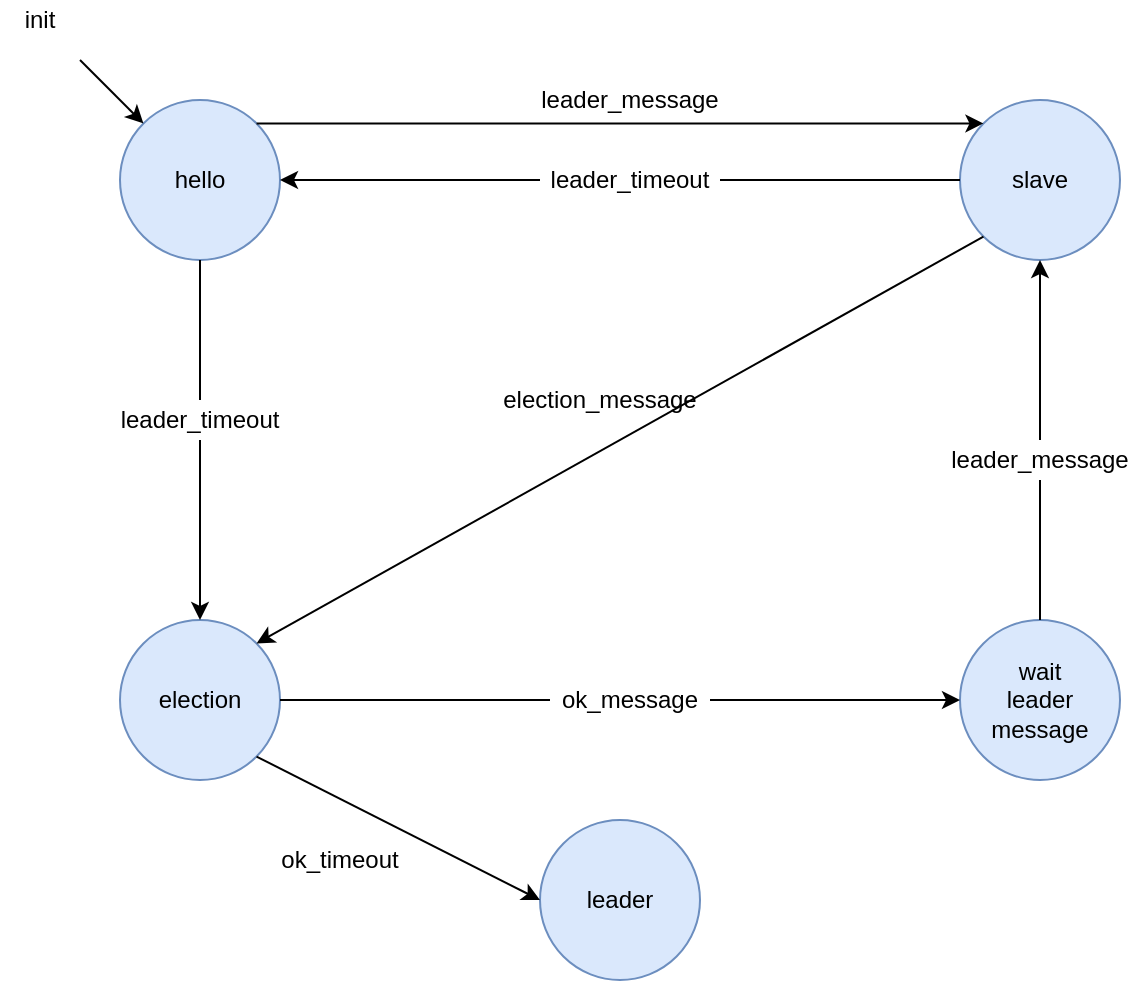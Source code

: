 <mxfile version="14.5.10" type="device"><diagram id="hb4pIpMCSfo80bjbGFVh" name="Page-1"><mxGraphModel dx="1697" dy="919" grid="1" gridSize="10" guides="1" tooltips="1" connect="1" arrows="1" fold="1" page="1" pageScale="1" pageWidth="827" pageHeight="1169" math="0" shadow="0"><root><mxCell id="0"/><mxCell id="1" parent="0"/><mxCell id="S1_MByikhRyBXJuIDVWp-2" value="hello" style="ellipse;whiteSpace=wrap;html=1;aspect=fixed;fillColor=#dae8fc;strokeColor=#6c8ebf;" vertex="1" parent="1"><mxGeometry x="120" y="80" width="80" height="80" as="geometry"/></mxCell><mxCell id="S1_MByikhRyBXJuIDVWp-3" value="election" style="ellipse;whiteSpace=wrap;html=1;aspect=fixed;fillColor=#dae8fc;strokeColor=#6c8ebf;" vertex="1" parent="1"><mxGeometry x="120" y="340" width="80" height="80" as="geometry"/></mxCell><mxCell id="S1_MByikhRyBXJuIDVWp-4" value="slave" style="ellipse;whiteSpace=wrap;html=1;aspect=fixed;fillColor=#dae8fc;strokeColor=#6c8ebf;" vertex="1" parent="1"><mxGeometry x="540" y="80" width="80" height="80" as="geometry"/></mxCell><mxCell id="S1_MByikhRyBXJuIDVWp-5" value="wait&lt;br&gt;leader&lt;br&gt;message" style="ellipse;whiteSpace=wrap;html=1;aspect=fixed;fillColor=#dae8fc;strokeColor=#6c8ebf;" vertex="1" parent="1"><mxGeometry x="540" y="340" width="80" height="80" as="geometry"/></mxCell><mxCell id="S1_MByikhRyBXJuIDVWp-6" value="leader" style="ellipse;whiteSpace=wrap;html=1;aspect=fixed;fillColor=#dae8fc;strokeColor=#6c8ebf;" vertex="1" parent="1"><mxGeometry x="330" y="440" width="80" height="80" as="geometry"/></mxCell><mxCell id="S1_MByikhRyBXJuIDVWp-9" value="" style="endArrow=classic;html=1;exitX=1;exitY=0;exitDx=0;exitDy=0;entryX=0;entryY=0;entryDx=0;entryDy=0;" edge="1" parent="1" source="S1_MByikhRyBXJuIDVWp-2" target="S1_MByikhRyBXJuIDVWp-4"><mxGeometry width="50" height="50" relative="1" as="geometry"><mxPoint x="390" y="380" as="sourcePoint"/><mxPoint x="440" y="330" as="targetPoint"/></mxGeometry></mxCell><mxCell id="S1_MByikhRyBXJuIDVWp-10" value="" style="endArrow=classic;html=1;entryX=1;entryY=0.5;entryDx=0;entryDy=0;exitX=0;exitY=0.5;exitDx=0;exitDy=0;startArrow=none;" edge="1" parent="1" source="S1_MByikhRyBXJuIDVWp-19" target="S1_MByikhRyBXJuIDVWp-2"><mxGeometry width="50" height="50" relative="1" as="geometry"><mxPoint x="390" y="380" as="sourcePoint"/><mxPoint x="440" y="330" as="targetPoint"/></mxGeometry></mxCell><mxCell id="S1_MByikhRyBXJuIDVWp-11" value="" style="endArrow=classic;html=1;entryX=0;entryY=0;entryDx=0;entryDy=0;" edge="1" parent="1" target="S1_MByikhRyBXJuIDVWp-2"><mxGeometry width="50" height="50" relative="1" as="geometry"><mxPoint x="100" y="60" as="sourcePoint"/><mxPoint x="440" y="330" as="targetPoint"/></mxGeometry></mxCell><mxCell id="S1_MByikhRyBXJuIDVWp-12" value="" style="endArrow=classic;html=1;entryX=0.5;entryY=1;entryDx=0;entryDy=0;exitX=0.5;exitY=0;exitDx=0;exitDy=0;startArrow=none;" edge="1" parent="1" source="S1_MByikhRyBXJuIDVWp-26" target="S1_MByikhRyBXJuIDVWp-4"><mxGeometry width="50" height="50" relative="1" as="geometry"><mxPoint x="390" y="380" as="sourcePoint"/><mxPoint x="440" y="330" as="targetPoint"/></mxGeometry></mxCell><mxCell id="S1_MByikhRyBXJuIDVWp-13" value="" style="endArrow=classic;html=1;entryX=0.5;entryY=0;entryDx=0;entryDy=0;exitX=0.5;exitY=1;exitDx=0;exitDy=0;startArrow=none;" edge="1" parent="1" source="S1_MByikhRyBXJuIDVWp-18" target="S1_MByikhRyBXJuIDVWp-3"><mxGeometry width="50" height="50" relative="1" as="geometry"><mxPoint x="390" y="380" as="sourcePoint"/><mxPoint x="440" y="330" as="targetPoint"/></mxGeometry></mxCell><mxCell id="S1_MByikhRyBXJuIDVWp-14" value="" style="endArrow=classic;html=1;exitX=0;exitY=1;exitDx=0;exitDy=0;entryX=1;entryY=0;entryDx=0;entryDy=0;" edge="1" parent="1" source="S1_MByikhRyBXJuIDVWp-4" target="S1_MByikhRyBXJuIDVWp-3"><mxGeometry width="50" height="50" relative="1" as="geometry"><mxPoint x="390" y="380" as="sourcePoint"/><mxPoint x="440" y="330" as="targetPoint"/></mxGeometry></mxCell><mxCell id="S1_MByikhRyBXJuIDVWp-15" value="" style="endArrow=classic;html=1;exitX=1;exitY=0.5;exitDx=0;exitDy=0;entryX=0;entryY=0.5;entryDx=0;entryDy=0;startArrow=none;" edge="1" parent="1" source="S1_MByikhRyBXJuIDVWp-34" target="S1_MByikhRyBXJuIDVWp-5"><mxGeometry width="50" height="50" relative="1" as="geometry"><mxPoint x="390" y="380" as="sourcePoint"/><mxPoint x="440" y="330" as="targetPoint"/></mxGeometry></mxCell><mxCell id="S1_MByikhRyBXJuIDVWp-16" value="" style="endArrow=classic;html=1;exitX=1;exitY=1;exitDx=0;exitDy=0;entryX=0;entryY=0.5;entryDx=0;entryDy=0;" edge="1" parent="1" source="S1_MByikhRyBXJuIDVWp-3" target="S1_MByikhRyBXJuIDVWp-6"><mxGeometry width="50" height="50" relative="1" as="geometry"><mxPoint x="390" y="380" as="sourcePoint"/><mxPoint x="440" y="330" as="targetPoint"/></mxGeometry></mxCell><mxCell id="S1_MByikhRyBXJuIDVWp-17" value="init" style="text;html=1;strokeColor=none;fillColor=none;align=center;verticalAlign=middle;whiteSpace=wrap;rounded=0;" vertex="1" parent="1"><mxGeometry x="60" y="30" width="40" height="20" as="geometry"/></mxCell><mxCell id="S1_MByikhRyBXJuIDVWp-18" value="leader_timeout" style="text;html=1;strokeColor=none;fillColor=none;align=center;verticalAlign=middle;whiteSpace=wrap;rounded=0;" vertex="1" parent="1"><mxGeometry x="140" y="230" width="40" height="20" as="geometry"/></mxCell><mxCell id="S1_MByikhRyBXJuIDVWp-22" value="" style="endArrow=none;html=1;entryX=0.5;entryY=0;entryDx=0;entryDy=0;exitX=0.5;exitY=1;exitDx=0;exitDy=0;" edge="1" parent="1" source="S1_MByikhRyBXJuIDVWp-2" target="S1_MByikhRyBXJuIDVWp-18"><mxGeometry width="50" height="50" relative="1" as="geometry"><mxPoint x="160" y="160" as="sourcePoint"/><mxPoint x="160" y="340" as="targetPoint"/></mxGeometry></mxCell><mxCell id="S1_MByikhRyBXJuIDVWp-19" value="leader_timeout" style="text;html=1;strokeColor=none;fillColor=none;align=center;verticalAlign=middle;whiteSpace=wrap;rounded=0;" vertex="1" parent="1"><mxGeometry x="330" y="110" width="90" height="20" as="geometry"/></mxCell><mxCell id="S1_MByikhRyBXJuIDVWp-24" value="" style="endArrow=none;html=1;entryX=1;entryY=0.5;entryDx=0;entryDy=0;exitX=0;exitY=0.5;exitDx=0;exitDy=0;" edge="1" parent="1" source="S1_MByikhRyBXJuIDVWp-4" target="S1_MByikhRyBXJuIDVWp-19"><mxGeometry width="50" height="50" relative="1" as="geometry"><mxPoint x="540" y="120" as="sourcePoint"/><mxPoint x="200" y="120" as="targetPoint"/></mxGeometry></mxCell><mxCell id="S1_MByikhRyBXJuIDVWp-25" value="leader_message" style="text;html=1;strokeColor=none;fillColor=none;align=center;verticalAlign=middle;whiteSpace=wrap;rounded=0;" vertex="1" parent="1"><mxGeometry x="325" y="70" width="100" height="20" as="geometry"/></mxCell><mxCell id="S1_MByikhRyBXJuIDVWp-26" value="leader_message" style="text;html=1;strokeColor=none;fillColor=none;align=center;verticalAlign=middle;whiteSpace=wrap;rounded=0;" vertex="1" parent="1"><mxGeometry x="530" y="250" width="100" height="20" as="geometry"/></mxCell><mxCell id="S1_MByikhRyBXJuIDVWp-27" value="" style="endArrow=none;html=1;entryX=0.5;entryY=1;entryDx=0;entryDy=0;exitX=0.5;exitY=0;exitDx=0;exitDy=0;" edge="1" parent="1" source="S1_MByikhRyBXJuIDVWp-5" target="S1_MByikhRyBXJuIDVWp-26"><mxGeometry width="50" height="50" relative="1" as="geometry"><mxPoint x="580" y="340" as="sourcePoint"/><mxPoint x="580" y="160" as="targetPoint"/></mxGeometry></mxCell><mxCell id="S1_MByikhRyBXJuIDVWp-32" value="ok_timeout" style="text;html=1;strokeColor=none;fillColor=none;align=center;verticalAlign=middle;whiteSpace=wrap;rounded=0;" vertex="1" parent="1"><mxGeometry x="190" y="450" width="80" height="20" as="geometry"/></mxCell><mxCell id="S1_MByikhRyBXJuIDVWp-34" value="ok_message" style="text;html=1;strokeColor=none;fillColor=none;align=center;verticalAlign=middle;whiteSpace=wrap;rounded=0;" vertex="1" parent="1"><mxGeometry x="335" y="370" width="80" height="20" as="geometry"/></mxCell><mxCell id="S1_MByikhRyBXJuIDVWp-35" value="" style="endArrow=none;html=1;exitX=1;exitY=0.5;exitDx=0;exitDy=0;entryX=0;entryY=0.5;entryDx=0;entryDy=0;" edge="1" parent="1" source="S1_MByikhRyBXJuIDVWp-3" target="S1_MByikhRyBXJuIDVWp-34"><mxGeometry width="50" height="50" relative="1" as="geometry"><mxPoint x="200" y="380" as="sourcePoint"/><mxPoint x="540" y="380" as="targetPoint"/></mxGeometry></mxCell><mxCell id="S1_MByikhRyBXJuIDVWp-36" value="election_message" style="text;html=1;strokeColor=none;fillColor=none;align=center;verticalAlign=middle;whiteSpace=wrap;rounded=0;" vertex="1" parent="1"><mxGeometry x="305" y="220" width="110" height="20" as="geometry"/></mxCell></root></mxGraphModel></diagram></mxfile>